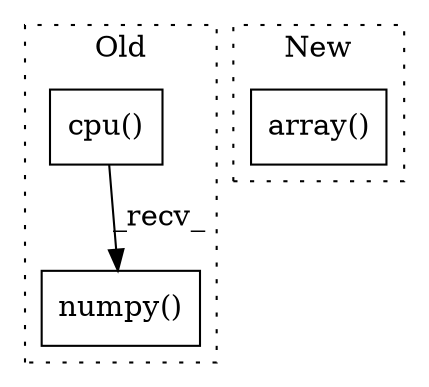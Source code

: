 digraph G {
subgraph cluster0 {
1 [label="numpy()" a="75" s="3457" l="61" shape="box"];
3 [label="cpu()" a="75" s="3457" l="29" shape="box"];
label = "Old";
style="dotted";
}
subgraph cluster1 {
2 [label="array()" a="75" s="3270,3287" l="9,1" shape="box"];
label = "New";
style="dotted";
}
3 -> 1 [label="_recv_"];
}